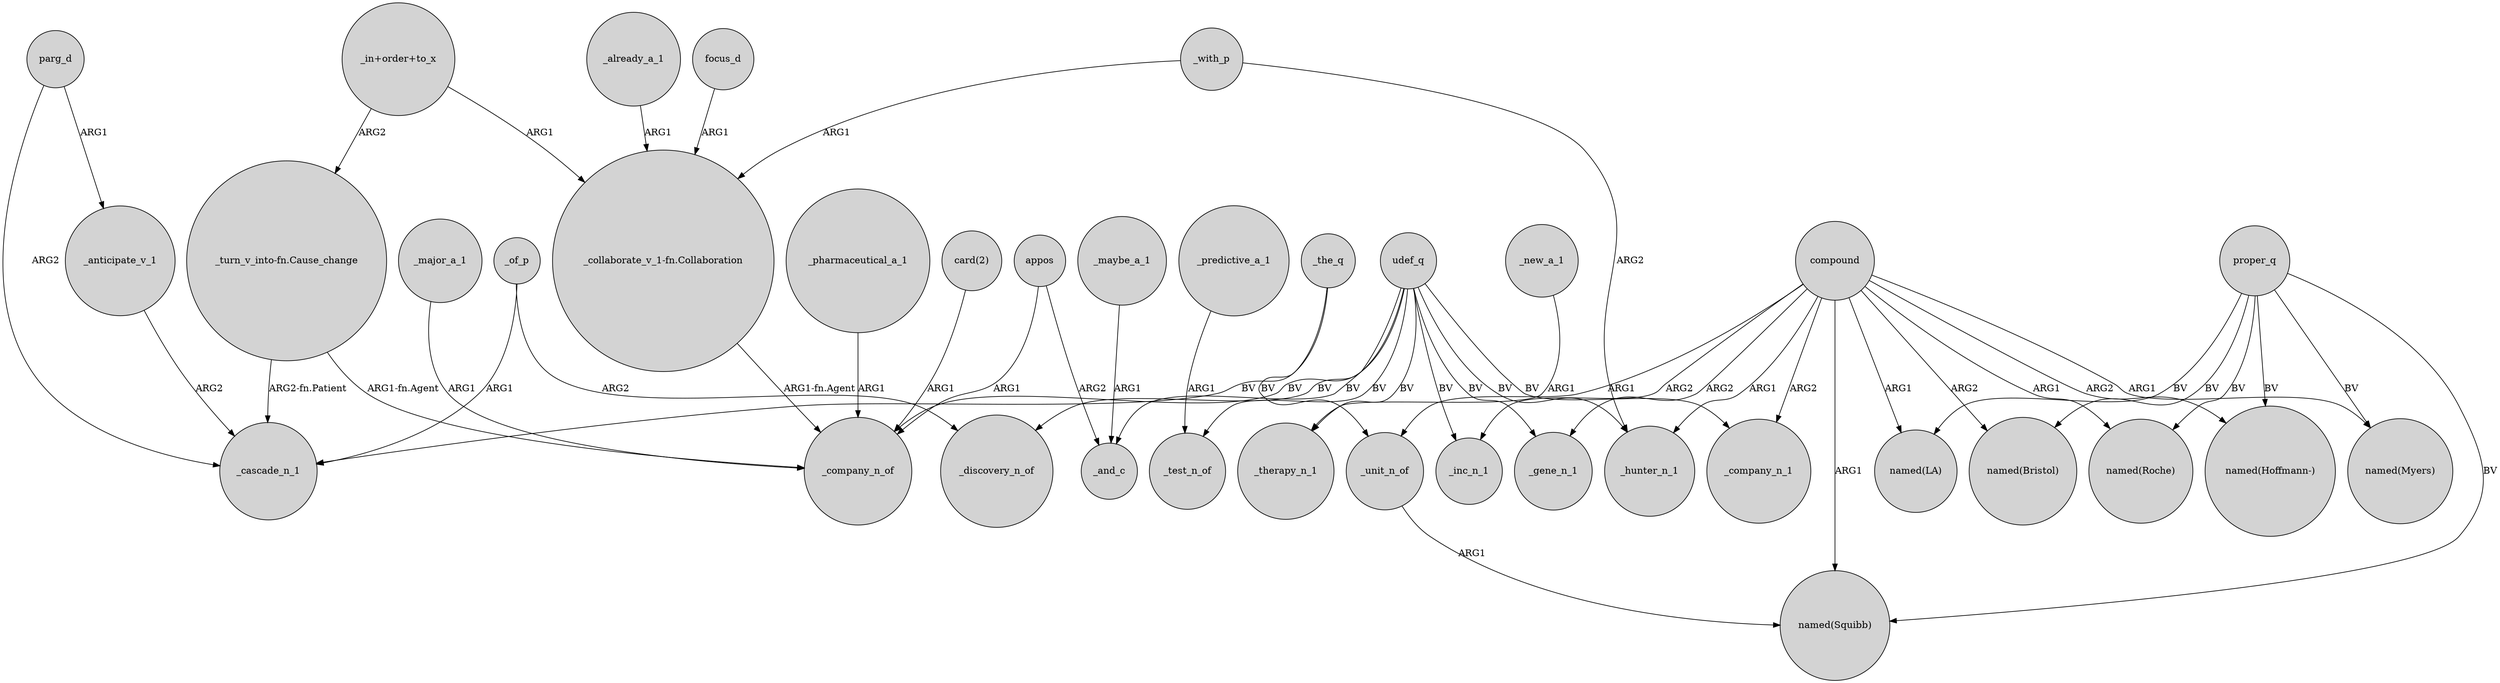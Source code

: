 digraph {
	node [shape=circle style=filled]
	parg_d -> _cascade_n_1 [label=ARG2]
	_with_p -> _hunter_n_1 [label=ARG2]
	udef_q -> _inc_n_1 [label=BV]
	proper_q -> "named(LA)" [label=BV]
	proper_q -> "named(Hoffmann-)" [label=BV]
	"_turn_v_into-fn.Cause_change" -> _company_n_of [label="ARG1-fn.Agent"]
	proper_q -> "named(Roche)" [label=BV]
	_of_p -> _discovery_n_of [label=ARG2]
	compound -> _unit_n_of [label=ARG1]
	compound -> "named(Roche)" [label=ARG1]
	"_collaborate_v_1-fn.Collaboration" -> _company_n_of [label="ARG1-fn.Agent"]
	compound -> "named(Bristol)" [label=ARG2]
	compound -> _company_n_1 [label=ARG2]
	proper_q -> "named(Myers)" [label=BV]
	udef_q -> _test_n_of [label=BV]
	_maybe_a_1 -> _and_c [label=ARG1]
	_predictive_a_1 -> _test_n_of [label=ARG1]
	compound -> "named(Myers)" [label=ARG1]
	_anticipate_v_1 -> _cascade_n_1 [label=ARG2]
	proper_q -> "named(Bristol)" [label=BV]
	udef_q -> _gene_n_1 [label=BV]
	_the_q -> _cascade_n_1 [label=BV]
	proper_q -> "named(Squibb)" [label=BV]
	udef_q -> _discovery_n_of [label=BV]
	appos -> _and_c [label=ARG2]
	udef_q -> _therapy_n_1 [label=BV]
	focus_d -> "_collaborate_v_1-fn.Collaboration" [label=ARG1]
	parg_d -> _anticipate_v_1 [label=ARG1]
	compound -> _gene_n_1 [label=ARG2]
	"_in+order+to_x" -> "_turn_v_into-fn.Cause_change" [label=ARG2]
	compound -> "named(Squibb)" [label=ARG1]
	"card(2)" -> _company_n_of [label=ARG1]
	udef_q -> _hunter_n_1 [label=BV]
	appos -> _company_n_of [label=ARG1]
	_with_p -> "_collaborate_v_1-fn.Collaboration" [label=ARG1]
	"_in+order+to_x" -> "_collaborate_v_1-fn.Collaboration" [label=ARG1]
	_of_p -> _cascade_n_1 [label=ARG1]
	_new_a_1 -> _therapy_n_1 [label=ARG1]
	_pharmaceutical_a_1 -> _company_n_of [label=ARG1]
	_unit_n_of -> "named(Squibb)" [label=ARG1]
	_major_a_1 -> _company_n_of [label=ARG1]
	compound -> "named(LA)" [label=ARG1]
	udef_q -> _company_n_of [label=BV]
	compound -> _hunter_n_1 [label=ARG1]
	udef_q -> _and_c [label=BV]
	"_turn_v_into-fn.Cause_change" -> _cascade_n_1 [label="ARG2-fn.Patient"]
	_the_q -> _unit_n_of [label=BV]
	_already_a_1 -> "_collaborate_v_1-fn.Collaboration" [label=ARG1]
	compound -> _inc_n_1 [label=ARG2]
	udef_q -> _company_n_1 [label=BV]
	compound -> "named(Hoffmann-)" [label=ARG2]
}
